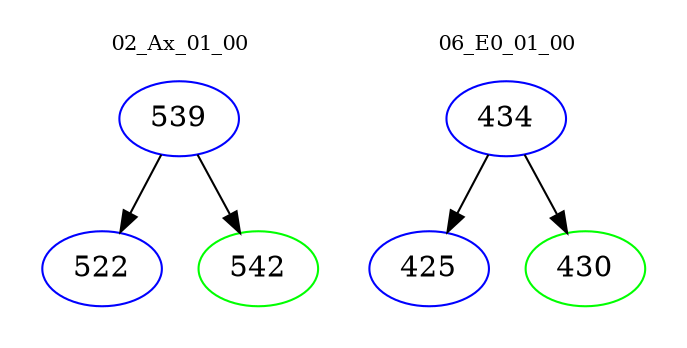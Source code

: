 digraph{
subgraph cluster_0 {
color = white
label = "02_Ax_01_00";
fontsize=10;
T0_539 [label="539", color="blue"]
T0_539 -> T0_522 [color="black"]
T0_522 [label="522", color="blue"]
T0_539 -> T0_542 [color="black"]
T0_542 [label="542", color="green"]
}
subgraph cluster_1 {
color = white
label = "06_E0_01_00";
fontsize=10;
T1_434 [label="434", color="blue"]
T1_434 -> T1_425 [color="black"]
T1_425 [label="425", color="blue"]
T1_434 -> T1_430 [color="black"]
T1_430 [label="430", color="green"]
}
}

